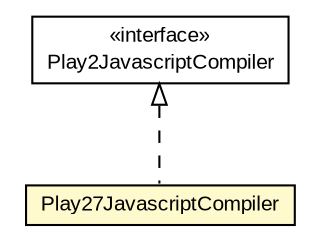 #!/usr/local/bin/dot
#
# Class diagram 
# Generated by UMLGraph version R5_6-24-gf6e263 (http://www.umlgraph.org/)
#

digraph G {
	edge [fontname="arial",fontsize=10,labelfontname="arial",labelfontsize=10];
	node [fontname="arial",fontsize=10,shape=plaintext];
	nodesep=0.25;
	ranksep=0.5;
	// com.google.code.play2.provider.play27.Play27JavascriptCompiler
	c268 [label=<<table title="com.google.code.play2.provider.play27.Play27JavascriptCompiler" border="0" cellborder="1" cellspacing="0" cellpadding="2" port="p" bgcolor="lemonChiffon" href="./Play27JavascriptCompiler.html">
		<tr><td><table border="0" cellspacing="0" cellpadding="1">
<tr><td align="center" balign="center"> Play27JavascriptCompiler </td></tr>
		</table></td></tr>
		</table>>, URL="./Play27JavascriptCompiler.html", fontname="arial", fontcolor="black", fontsize=10.0];
	//com.google.code.play2.provider.play27.Play27JavascriptCompiler implements com.google.code.play2.provider.api.Play2JavascriptCompiler
	c283:p -> c268:p [dir=back,arrowtail=empty,style=dashed];
	// com.google.code.play2.provider.api.Play2JavascriptCompiler
	c283 [label=<<table title="com.google.code.play2.provider.api.Play2JavascriptCompiler" border="0" cellborder="1" cellspacing="0" cellpadding="2" port="p" href="http://java.sun.com/j2se/1.4.2/docs/api/com/google/code/play2/provider/api/Play2JavascriptCompiler.html">
		<tr><td><table border="0" cellspacing="0" cellpadding="1">
<tr><td align="center" balign="center"> &#171;interface&#187; </td></tr>
<tr><td align="center" balign="center"> Play2JavascriptCompiler </td></tr>
		</table></td></tr>
		</table>>, URL="http://java.sun.com/j2se/1.4.2/docs/api/com/google/code/play2/provider/api/Play2JavascriptCompiler.html", fontname="arial", fontcolor="black", fontsize=10.0];
}


